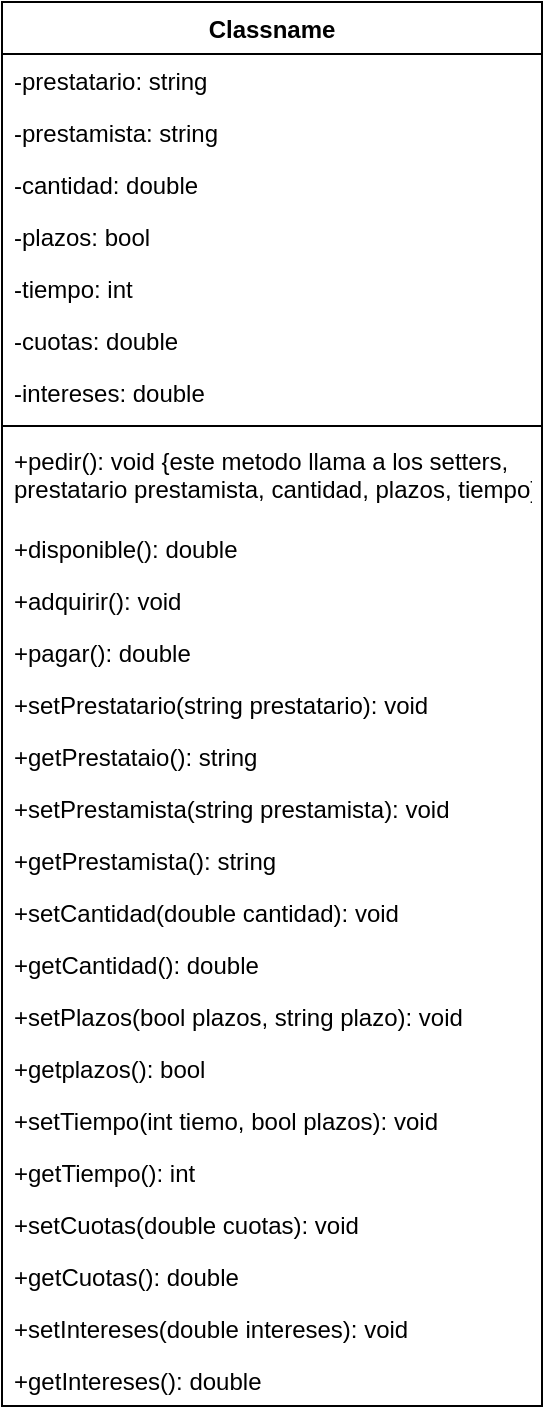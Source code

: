 <mxfile version="20.5.1" type="github">
  <diagram id="C5RBs43oDa-KdzZeNtuy" name="Page-1">
    <mxGraphModel dx="868" dy="520" grid="1" gridSize="10" guides="1" tooltips="1" connect="1" arrows="1" fold="1" page="1" pageScale="1" pageWidth="827" pageHeight="1169" math="0" shadow="0">
      <root>
        <mxCell id="WIyWlLk6GJQsqaUBKTNV-0" />
        <mxCell id="WIyWlLk6GJQsqaUBKTNV-1" parent="WIyWlLk6GJQsqaUBKTNV-0" />
        <mxCell id="sEfH9V9TV2s11QvBsLlx-1" value="Classname" style="swimlane;fontStyle=1;align=center;verticalAlign=top;childLayout=stackLayout;horizontal=1;startSize=26;horizontalStack=0;resizeParent=1;resizeParentMax=0;resizeLast=0;collapsible=1;marginBottom=0;" vertex="1" parent="WIyWlLk6GJQsqaUBKTNV-1">
          <mxGeometry x="200" y="50" width="270" height="702" as="geometry" />
        </mxCell>
        <mxCell id="sEfH9V9TV2s11QvBsLlx-2" value="-prestatario: string  " style="text;strokeColor=none;fillColor=none;align=left;verticalAlign=top;spacingLeft=4;spacingRight=4;overflow=hidden;rotatable=0;points=[[0,0.5],[1,0.5]];portConstraint=eastwest;" vertex="1" parent="sEfH9V9TV2s11QvBsLlx-1">
          <mxGeometry y="26" width="270" height="26" as="geometry" />
        </mxCell>
        <mxCell id="sEfH9V9TV2s11QvBsLlx-6" value="-prestamista: string" style="text;strokeColor=none;fillColor=none;align=left;verticalAlign=top;spacingLeft=4;spacingRight=4;overflow=hidden;rotatable=0;points=[[0,0.5],[1,0.5]];portConstraint=eastwest;" vertex="1" parent="sEfH9V9TV2s11QvBsLlx-1">
          <mxGeometry y="52" width="270" height="26" as="geometry" />
        </mxCell>
        <mxCell id="sEfH9V9TV2s11QvBsLlx-5" value="-cantidad: double" style="text;strokeColor=none;fillColor=none;align=left;verticalAlign=top;spacingLeft=4;spacingRight=4;overflow=hidden;rotatable=0;points=[[0,0.5],[1,0.5]];portConstraint=eastwest;" vertex="1" parent="sEfH9V9TV2s11QvBsLlx-1">
          <mxGeometry y="78" width="270" height="26" as="geometry" />
        </mxCell>
        <mxCell id="sEfH9V9TV2s11QvBsLlx-7" value="-plazos: bool" style="text;strokeColor=none;fillColor=none;align=left;verticalAlign=top;spacingLeft=4;spacingRight=4;overflow=hidden;rotatable=0;points=[[0,0.5],[1,0.5]];portConstraint=eastwest;" vertex="1" parent="sEfH9V9TV2s11QvBsLlx-1">
          <mxGeometry y="104" width="270" height="26" as="geometry" />
        </mxCell>
        <mxCell id="sEfH9V9TV2s11QvBsLlx-8" value="-tiempo: int" style="text;strokeColor=none;fillColor=none;align=left;verticalAlign=top;spacingLeft=4;spacingRight=4;overflow=hidden;rotatable=0;points=[[0,0.5],[1,0.5]];portConstraint=eastwest;" vertex="1" parent="sEfH9V9TV2s11QvBsLlx-1">
          <mxGeometry y="130" width="270" height="26" as="geometry" />
        </mxCell>
        <mxCell id="sEfH9V9TV2s11QvBsLlx-9" value="-cuotas: double" style="text;strokeColor=none;fillColor=none;align=left;verticalAlign=top;spacingLeft=4;spacingRight=4;overflow=hidden;rotatable=0;points=[[0,0.5],[1,0.5]];portConstraint=eastwest;" vertex="1" parent="sEfH9V9TV2s11QvBsLlx-1">
          <mxGeometry y="156" width="270" height="26" as="geometry" />
        </mxCell>
        <mxCell id="sEfH9V9TV2s11QvBsLlx-11" value="-intereses: double" style="text;strokeColor=none;fillColor=none;align=left;verticalAlign=top;spacingLeft=4;spacingRight=4;overflow=hidden;rotatable=0;points=[[0,0.5],[1,0.5]];portConstraint=eastwest;" vertex="1" parent="sEfH9V9TV2s11QvBsLlx-1">
          <mxGeometry y="182" width="270" height="26" as="geometry" />
        </mxCell>
        <mxCell id="sEfH9V9TV2s11QvBsLlx-3" value="" style="line;strokeWidth=1;fillColor=none;align=left;verticalAlign=middle;spacingTop=-1;spacingLeft=3;spacingRight=3;rotatable=0;labelPosition=right;points=[];portConstraint=eastwest;strokeColor=inherit;" vertex="1" parent="sEfH9V9TV2s11QvBsLlx-1">
          <mxGeometry y="208" width="270" height="8" as="geometry" />
        </mxCell>
        <mxCell id="sEfH9V9TV2s11QvBsLlx-4" value="+pedir(): void {este metodo llama a los setters,&#xa;prestatario prestamista, cantidad, plazos, tiempo}" style="text;strokeColor=none;fillColor=none;align=left;verticalAlign=top;spacingLeft=4;spacingRight=4;overflow=hidden;rotatable=0;points=[[0,0.5],[1,0.5]];portConstraint=eastwest;" vertex="1" parent="sEfH9V9TV2s11QvBsLlx-1">
          <mxGeometry y="216" width="270" height="44" as="geometry" />
        </mxCell>
        <mxCell id="sEfH9V9TV2s11QvBsLlx-10" value="+disponible(): double " style="text;strokeColor=none;fillColor=none;align=left;verticalAlign=top;spacingLeft=4;spacingRight=4;overflow=hidden;rotatable=0;points=[[0,0.5],[1,0.5]];portConstraint=eastwest;" vertex="1" parent="sEfH9V9TV2s11QvBsLlx-1">
          <mxGeometry y="260" width="270" height="26" as="geometry" />
        </mxCell>
        <mxCell id="sEfH9V9TV2s11QvBsLlx-12" value="+adquirir(): void" style="text;strokeColor=none;fillColor=none;align=left;verticalAlign=top;spacingLeft=4;spacingRight=4;overflow=hidden;rotatable=0;points=[[0,0.5],[1,0.5]];portConstraint=eastwest;" vertex="1" parent="sEfH9V9TV2s11QvBsLlx-1">
          <mxGeometry y="286" width="270" height="26" as="geometry" />
        </mxCell>
        <mxCell id="sEfH9V9TV2s11QvBsLlx-13" value="+pagar(): double" style="text;strokeColor=none;fillColor=none;align=left;verticalAlign=top;spacingLeft=4;spacingRight=4;overflow=hidden;rotatable=0;points=[[0,0.5],[1,0.5]];portConstraint=eastwest;" vertex="1" parent="sEfH9V9TV2s11QvBsLlx-1">
          <mxGeometry y="312" width="270" height="26" as="geometry" />
        </mxCell>
        <mxCell id="sEfH9V9TV2s11QvBsLlx-14" value="+setPrestatario(string prestatario): void" style="text;strokeColor=none;fillColor=none;align=left;verticalAlign=top;spacingLeft=4;spacingRight=4;overflow=hidden;rotatable=0;points=[[0,0.5],[1,0.5]];portConstraint=eastwest;" vertex="1" parent="sEfH9V9TV2s11QvBsLlx-1">
          <mxGeometry y="338" width="270" height="26" as="geometry" />
        </mxCell>
        <mxCell id="sEfH9V9TV2s11QvBsLlx-15" value="+getPrestataio(): string" style="text;strokeColor=none;fillColor=none;align=left;verticalAlign=top;spacingLeft=4;spacingRight=4;overflow=hidden;rotatable=0;points=[[0,0.5],[1,0.5]];portConstraint=eastwest;" vertex="1" parent="sEfH9V9TV2s11QvBsLlx-1">
          <mxGeometry y="364" width="270" height="26" as="geometry" />
        </mxCell>
        <mxCell id="sEfH9V9TV2s11QvBsLlx-16" value="+setPrestamista(string prestamista): void" style="text;strokeColor=none;fillColor=none;align=left;verticalAlign=top;spacingLeft=4;spacingRight=4;overflow=hidden;rotatable=0;points=[[0,0.5],[1,0.5]];portConstraint=eastwest;" vertex="1" parent="sEfH9V9TV2s11QvBsLlx-1">
          <mxGeometry y="390" width="270" height="26" as="geometry" />
        </mxCell>
        <mxCell id="sEfH9V9TV2s11QvBsLlx-17" value="+getPrestamista(): string" style="text;strokeColor=none;fillColor=none;align=left;verticalAlign=top;spacingLeft=4;spacingRight=4;overflow=hidden;rotatable=0;points=[[0,0.5],[1,0.5]];portConstraint=eastwest;" vertex="1" parent="sEfH9V9TV2s11QvBsLlx-1">
          <mxGeometry y="416" width="270" height="26" as="geometry" />
        </mxCell>
        <mxCell id="sEfH9V9TV2s11QvBsLlx-18" value="+setCantidad(double cantidad): void" style="text;strokeColor=none;fillColor=none;align=left;verticalAlign=top;spacingLeft=4;spacingRight=4;overflow=hidden;rotatable=0;points=[[0,0.5],[1,0.5]];portConstraint=eastwest;" vertex="1" parent="sEfH9V9TV2s11QvBsLlx-1">
          <mxGeometry y="442" width="270" height="26" as="geometry" />
        </mxCell>
        <mxCell id="sEfH9V9TV2s11QvBsLlx-19" value="+getCantidad(): double" style="text;strokeColor=none;fillColor=none;align=left;verticalAlign=top;spacingLeft=4;spacingRight=4;overflow=hidden;rotatable=0;points=[[0,0.5],[1,0.5]];portConstraint=eastwest;" vertex="1" parent="sEfH9V9TV2s11QvBsLlx-1">
          <mxGeometry y="468" width="270" height="26" as="geometry" />
        </mxCell>
        <mxCell id="sEfH9V9TV2s11QvBsLlx-20" value="+setPlazos(bool plazos, string plazo): void" style="text;strokeColor=none;fillColor=none;align=left;verticalAlign=top;spacingLeft=4;spacingRight=4;overflow=hidden;rotatable=0;points=[[0,0.5],[1,0.5]];portConstraint=eastwest;" vertex="1" parent="sEfH9V9TV2s11QvBsLlx-1">
          <mxGeometry y="494" width="270" height="26" as="geometry" />
        </mxCell>
        <mxCell id="sEfH9V9TV2s11QvBsLlx-21" value="+getplazos(): bool" style="text;strokeColor=none;fillColor=none;align=left;verticalAlign=top;spacingLeft=4;spacingRight=4;overflow=hidden;rotatable=0;points=[[0,0.5],[1,0.5]];portConstraint=eastwest;" vertex="1" parent="sEfH9V9TV2s11QvBsLlx-1">
          <mxGeometry y="520" width="270" height="26" as="geometry" />
        </mxCell>
        <mxCell id="sEfH9V9TV2s11QvBsLlx-22" value="+setTiempo(int tiemo, bool plazos): void" style="text;strokeColor=none;fillColor=none;align=left;verticalAlign=top;spacingLeft=4;spacingRight=4;overflow=hidden;rotatable=0;points=[[0,0.5],[1,0.5]];portConstraint=eastwest;" vertex="1" parent="sEfH9V9TV2s11QvBsLlx-1">
          <mxGeometry y="546" width="270" height="26" as="geometry" />
        </mxCell>
        <mxCell id="sEfH9V9TV2s11QvBsLlx-23" value="+getTiempo(): int" style="text;strokeColor=none;fillColor=none;align=left;verticalAlign=top;spacingLeft=4;spacingRight=4;overflow=hidden;rotatable=0;points=[[0,0.5],[1,0.5]];portConstraint=eastwest;" vertex="1" parent="sEfH9V9TV2s11QvBsLlx-1">
          <mxGeometry y="572" width="270" height="26" as="geometry" />
        </mxCell>
        <mxCell id="sEfH9V9TV2s11QvBsLlx-24" value="+setCuotas(double cuotas): void" style="text;strokeColor=none;fillColor=none;align=left;verticalAlign=top;spacingLeft=4;spacingRight=4;overflow=hidden;rotatable=0;points=[[0,0.5],[1,0.5]];portConstraint=eastwest;" vertex="1" parent="sEfH9V9TV2s11QvBsLlx-1">
          <mxGeometry y="598" width="270" height="26" as="geometry" />
        </mxCell>
        <mxCell id="sEfH9V9TV2s11QvBsLlx-25" value="+getCuotas(): double" style="text;strokeColor=none;fillColor=none;align=left;verticalAlign=top;spacingLeft=4;spacingRight=4;overflow=hidden;rotatable=0;points=[[0,0.5],[1,0.5]];portConstraint=eastwest;" vertex="1" parent="sEfH9V9TV2s11QvBsLlx-1">
          <mxGeometry y="624" width="270" height="26" as="geometry" />
        </mxCell>
        <mxCell id="sEfH9V9TV2s11QvBsLlx-26" value="+setIntereses(double intereses): void" style="text;strokeColor=none;fillColor=none;align=left;verticalAlign=top;spacingLeft=4;spacingRight=4;overflow=hidden;rotatable=0;points=[[0,0.5],[1,0.5]];portConstraint=eastwest;" vertex="1" parent="sEfH9V9TV2s11QvBsLlx-1">
          <mxGeometry y="650" width="270" height="26" as="geometry" />
        </mxCell>
        <mxCell id="sEfH9V9TV2s11QvBsLlx-27" value="+getIntereses(): double" style="text;strokeColor=none;fillColor=none;align=left;verticalAlign=top;spacingLeft=4;spacingRight=4;overflow=hidden;rotatable=0;points=[[0,0.5],[1,0.5]];portConstraint=eastwest;" vertex="1" parent="sEfH9V9TV2s11QvBsLlx-1">
          <mxGeometry y="676" width="270" height="26" as="geometry" />
        </mxCell>
      </root>
    </mxGraphModel>
  </diagram>
</mxfile>

